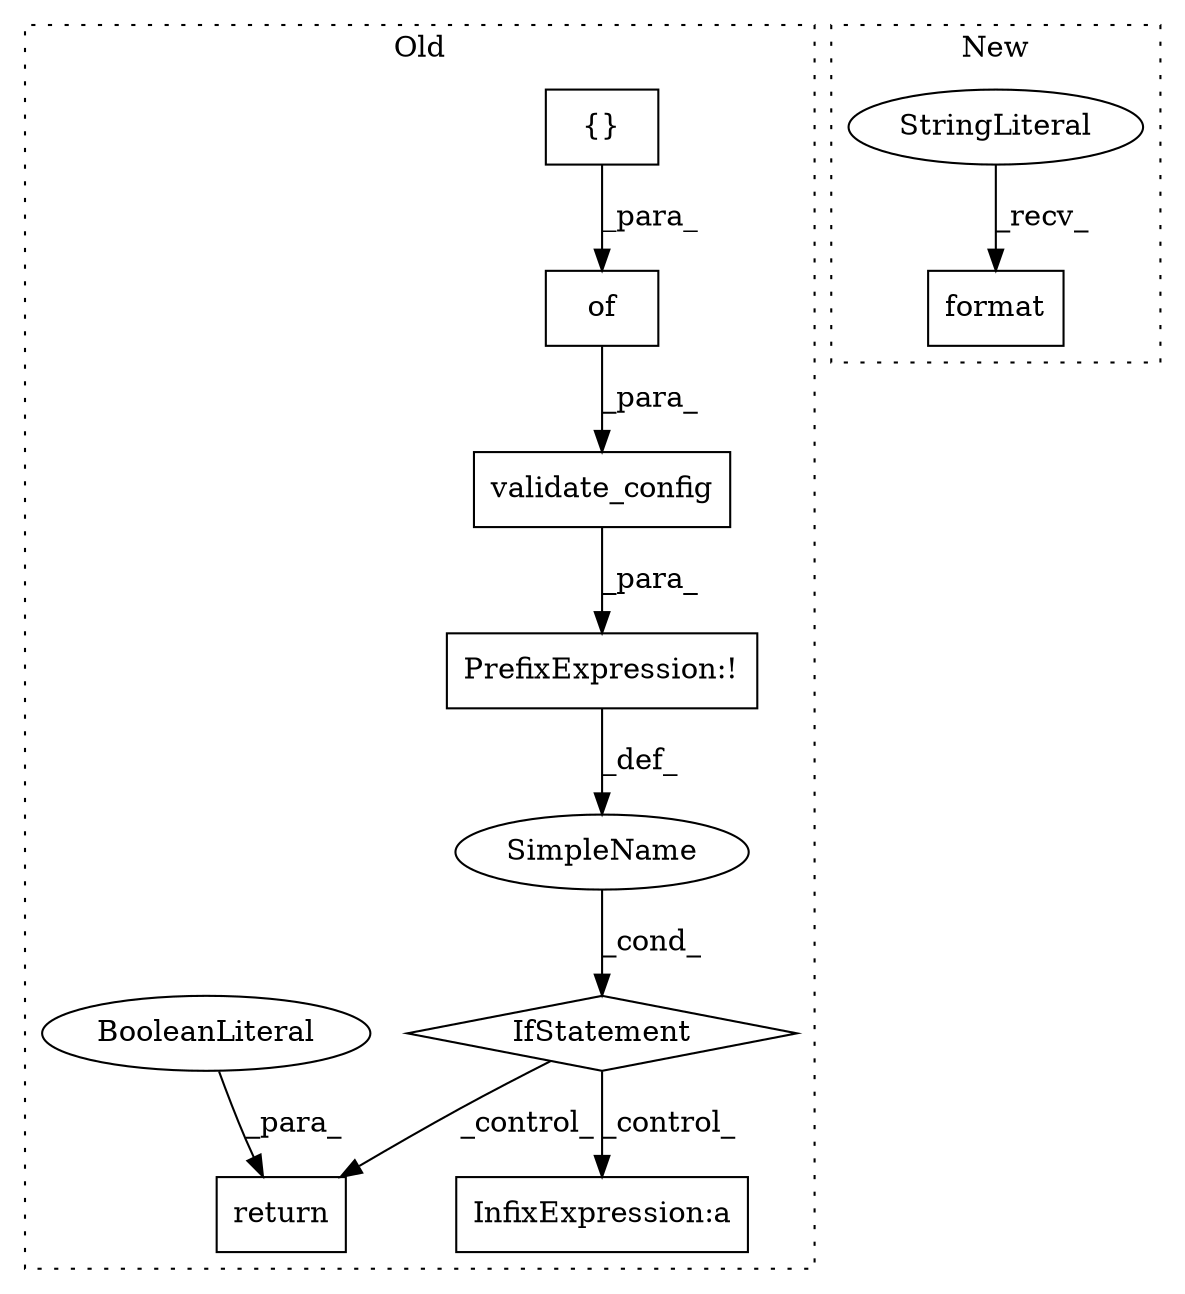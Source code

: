 digraph G {
subgraph cluster0 {
1 [label="validate_config" a="32" s="956,1023" l="16,1" shape="box"];
3 [label="InfixExpression:a" a="27" s="1567" l="3" shape="box"];
4 [label="PrefixExpression:!" a="38" s="955" l="1" shape="box"];
5 [label="{}" a="4" s="1005,1013" l="1,1" shape="box"];
6 [label="SimpleName" a="42" s="" l="" shape="ellipse"];
7 [label="return" a="41" s="1132" l="7" shape="box"];
8 [label="BooleanLiteral" a="9" s="1139" l="5" shape="ellipse"];
10 [label="of" a="32" s="983,1014" l="3,1" shape="box"];
11 [label="IfStatement" a="25" s="951,1024" l="4,2" shape="diamond"];
label = "Old";
style="dotted";
}
subgraph cluster1 {
2 [label="format" a="32" s="1819,1831" l="7,1" shape="box"];
9 [label="StringLiteral" a="45" s="1807" l="11" shape="ellipse"];
label = "New";
style="dotted";
}
1 -> 4 [label="_para_"];
4 -> 6 [label="_def_"];
5 -> 10 [label="_para_"];
6 -> 11 [label="_cond_"];
8 -> 7 [label="_para_"];
9 -> 2 [label="_recv_"];
10 -> 1 [label="_para_"];
11 -> 7 [label="_control_"];
11 -> 3 [label="_control_"];
}